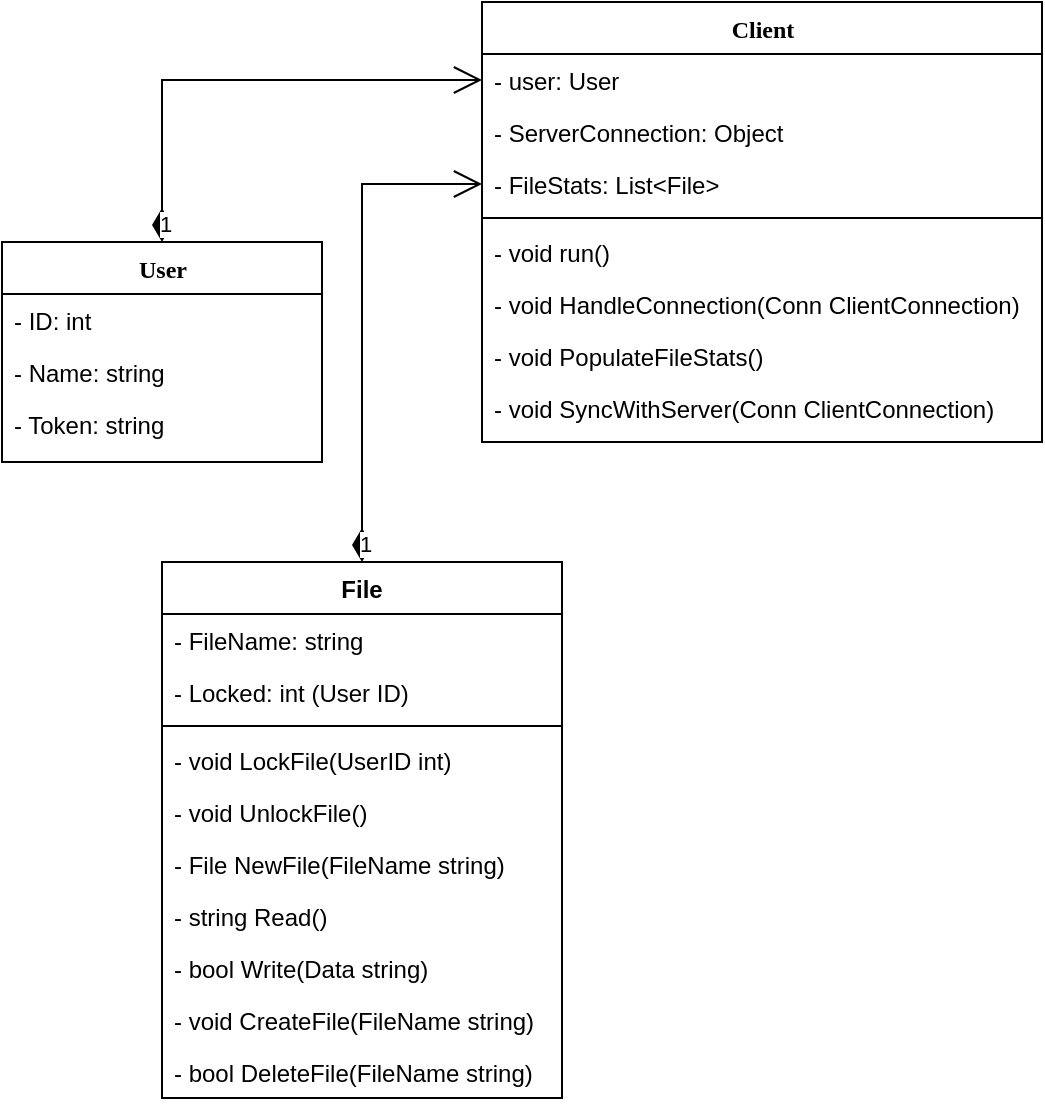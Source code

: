 <mxfile version="20.8.16" type="device"><diagram id="wsrgWGqafsRACxQojRm2" name="Page-1"><mxGraphModel dx="1050" dy="549" grid="1" gridSize="10" guides="1" tooltips="1" connect="1" arrows="1" fold="1" page="1" pageScale="1" pageWidth="827" pageHeight="1169" math="0" shadow="0"><root><mxCell id="0"/><mxCell id="1" parent="0"/><mxCell id="jyWb-1rqaShGzZFzjHgC-1" value="Client" style="swimlane;html=1;fontStyle=1;align=center;verticalAlign=top;childLayout=stackLayout;horizontal=1;startSize=26;horizontalStack=0;resizeParent=1;resizeLast=0;collapsible=1;marginBottom=0;swimlaneFillColor=#ffffff;rounded=0;shadow=0;comic=0;labelBackgroundColor=none;strokeWidth=1;fillColor=none;fontFamily=Verdana;fontSize=12" vertex="1" parent="1"><mxGeometry x="400" y="80" width="280" height="220" as="geometry"/></mxCell><mxCell id="jyWb-1rqaShGzZFzjHgC-3" value="- user: User" style="text;html=1;strokeColor=none;fillColor=none;align=left;verticalAlign=top;spacingLeft=4;spacingRight=4;whiteSpace=wrap;overflow=hidden;rotatable=0;points=[[0,0.5],[1,0.5]];portConstraint=eastwest;" vertex="1" parent="jyWb-1rqaShGzZFzjHgC-1"><mxGeometry y="26" width="280" height="26" as="geometry"/></mxCell><mxCell id="jyWb-1rqaShGzZFzjHgC-2" value="- ServerConnection: Object" style="text;html=1;strokeColor=none;fillColor=none;align=left;verticalAlign=top;spacingLeft=4;spacingRight=4;whiteSpace=wrap;overflow=hidden;rotatable=0;points=[[0,0.5],[1,0.5]];portConstraint=eastwest;" vertex="1" parent="jyWb-1rqaShGzZFzjHgC-1"><mxGeometry y="52" width="280" height="26" as="geometry"/></mxCell><mxCell id="jyWb-1rqaShGzZFzjHgC-4" value="- FileStats: List&amp;lt;File&amp;gt;" style="text;html=1;strokeColor=none;fillColor=none;align=left;verticalAlign=top;spacingLeft=4;spacingRight=4;whiteSpace=wrap;overflow=hidden;rotatable=0;points=[[0,0.5],[1,0.5]];portConstraint=eastwest;" vertex="1" parent="jyWb-1rqaShGzZFzjHgC-1"><mxGeometry y="78" width="280" height="26" as="geometry"/></mxCell><mxCell id="jyWb-1rqaShGzZFzjHgC-5" value="" style="line;html=1;strokeWidth=1;fillColor=none;align=left;verticalAlign=middle;spacingTop=-1;spacingLeft=3;spacingRight=3;rotatable=0;labelPosition=right;points=[];portConstraint=eastwest;" vertex="1" parent="jyWb-1rqaShGzZFzjHgC-1"><mxGeometry y="104" width="280" height="8" as="geometry"/></mxCell><mxCell id="jyWb-1rqaShGzZFzjHgC-6" value="- void run()" style="text;html=1;strokeColor=none;fillColor=none;align=left;verticalAlign=top;spacingLeft=4;spacingRight=4;whiteSpace=wrap;overflow=hidden;rotatable=0;points=[[0,0.5],[1,0.5]];portConstraint=eastwest;" vertex="1" parent="jyWb-1rqaShGzZFzjHgC-1"><mxGeometry y="112" width="280" height="26" as="geometry"/></mxCell><mxCell id="jyWb-1rqaShGzZFzjHgC-8" value="- void HandleConnection(Conn ClientConnection)" style="text;strokeColor=none;fillColor=none;align=left;verticalAlign=top;spacingLeft=4;spacingRight=4;overflow=hidden;rotatable=0;points=[[0,0.5],[1,0.5]];portConstraint=eastwest;" vertex="1" parent="jyWb-1rqaShGzZFzjHgC-1"><mxGeometry y="138" width="280" height="26" as="geometry"/></mxCell><mxCell id="A3nQ_G_mFuLTV8xZEiHO-1" value="- void PopulateFileStats()" style="text;strokeColor=none;fillColor=none;align=left;verticalAlign=top;spacingLeft=4;spacingRight=4;overflow=hidden;rotatable=0;points=[[0,0.5],[1,0.5]];portConstraint=eastwest;" vertex="1" parent="jyWb-1rqaShGzZFzjHgC-1"><mxGeometry y="164" width="280" height="26" as="geometry"/></mxCell><mxCell id="jyWb-1rqaShGzZFzjHgC-9" value="- void SyncWithServer(Conn ClientConnection)" style="text;strokeColor=none;fillColor=none;align=left;verticalAlign=top;spacingLeft=4;spacingRight=4;overflow=hidden;rotatable=0;points=[[0,0.5],[1,0.5]];portConstraint=eastwest;" vertex="1" parent="jyWb-1rqaShGzZFzjHgC-1"><mxGeometry y="190" width="280" height="26" as="geometry"/></mxCell><mxCell id="jyWb-1rqaShGzZFzjHgC-11" value="User" style="swimlane;html=1;fontStyle=1;align=center;verticalAlign=top;childLayout=stackLayout;horizontal=1;startSize=26;horizontalStack=0;resizeParent=1;resizeLast=0;collapsible=1;marginBottom=0;swimlaneFillColor=#ffffff;rounded=0;shadow=0;comic=0;labelBackgroundColor=none;strokeWidth=1;fillColor=none;fontFamily=Verdana;fontSize=12" vertex="1" parent="1"><mxGeometry x="160" y="200" width="160" height="110" as="geometry"/></mxCell><mxCell id="jyWb-1rqaShGzZFzjHgC-12" value="- ID: int" style="text;html=1;strokeColor=none;fillColor=none;align=left;verticalAlign=top;spacingLeft=4;spacingRight=4;whiteSpace=wrap;overflow=hidden;rotatable=0;points=[[0,0.5],[1,0.5]];portConstraint=eastwest;" vertex="1" parent="jyWb-1rqaShGzZFzjHgC-11"><mxGeometry y="26" width="160" height="26" as="geometry"/></mxCell><mxCell id="jyWb-1rqaShGzZFzjHgC-13" value="- Name: string" style="text;html=1;strokeColor=none;fillColor=none;align=left;verticalAlign=top;spacingLeft=4;spacingRight=4;whiteSpace=wrap;overflow=hidden;rotatable=0;points=[[0,0.5],[1,0.5]];portConstraint=eastwest;" vertex="1" parent="jyWb-1rqaShGzZFzjHgC-11"><mxGeometry y="52" width="160" height="26" as="geometry"/></mxCell><mxCell id="jyWb-1rqaShGzZFzjHgC-14" value="- Token: string" style="text;html=1;strokeColor=none;fillColor=none;align=left;verticalAlign=top;spacingLeft=4;spacingRight=4;whiteSpace=wrap;overflow=hidden;rotatable=0;points=[[0,0.5],[1,0.5]];portConstraint=eastwest;" vertex="1" parent="jyWb-1rqaShGzZFzjHgC-11"><mxGeometry y="78" width="160" height="26" as="geometry"/></mxCell><mxCell id="jyWb-1rqaShGzZFzjHgC-15" value="1" style="endArrow=open;html=1;endSize=12;startArrow=diamondThin;startSize=14;startFill=1;edgeStyle=orthogonalEdgeStyle;align=left;verticalAlign=bottom;rounded=0;entryX=0;entryY=0.5;entryDx=0;entryDy=0;exitX=0.5;exitY=0;exitDx=0;exitDy=0;" edge="1" parent="1" source="jyWb-1rqaShGzZFzjHgC-11" target="jyWb-1rqaShGzZFzjHgC-3"><mxGeometry x="-1" y="3" relative="1" as="geometry"><mxPoint x="200" y="350" as="sourcePoint"/><mxPoint x="360" y="350" as="targetPoint"/></mxGeometry></mxCell><mxCell id="jyWb-1rqaShGzZFzjHgC-16" value="File" style="swimlane;fontStyle=1;align=center;verticalAlign=top;childLayout=stackLayout;horizontal=1;startSize=26;horizontalStack=0;resizeParent=1;resizeParentMax=0;resizeLast=0;collapsible=1;marginBottom=0;" vertex="1" parent="1"><mxGeometry x="240" y="360" width="200" height="268" as="geometry"/></mxCell><mxCell id="jyWb-1rqaShGzZFzjHgC-17" value="- FileName: string" style="text;strokeColor=none;fillColor=none;align=left;verticalAlign=top;spacingLeft=4;spacingRight=4;overflow=hidden;rotatable=0;points=[[0,0.5],[1,0.5]];portConstraint=eastwest;" vertex="1" parent="jyWb-1rqaShGzZFzjHgC-16"><mxGeometry y="26" width="200" height="26" as="geometry"/></mxCell><mxCell id="jyWb-1rqaShGzZFzjHgC-18" value="- Locked: int (User ID)" style="text;strokeColor=none;fillColor=none;align=left;verticalAlign=top;spacingLeft=4;spacingRight=4;overflow=hidden;rotatable=0;points=[[0,0.5],[1,0.5]];portConstraint=eastwest;" vertex="1" parent="jyWb-1rqaShGzZFzjHgC-16"><mxGeometry y="52" width="200" height="26" as="geometry"/></mxCell><mxCell id="jyWb-1rqaShGzZFzjHgC-19" value="" style="line;strokeWidth=1;fillColor=none;align=left;verticalAlign=middle;spacingTop=-1;spacingLeft=3;spacingRight=3;rotatable=0;labelPosition=right;points=[];portConstraint=eastwest;strokeColor=inherit;" vertex="1" parent="jyWb-1rqaShGzZFzjHgC-16"><mxGeometry y="78" width="200" height="8" as="geometry"/></mxCell><mxCell id="jyWb-1rqaShGzZFzjHgC-20" value="- void LockFile(UserID int)" style="text;strokeColor=none;fillColor=none;align=left;verticalAlign=top;spacingLeft=4;spacingRight=4;overflow=hidden;rotatable=0;points=[[0,0.5],[1,0.5]];portConstraint=eastwest;" vertex="1" parent="jyWb-1rqaShGzZFzjHgC-16"><mxGeometry y="86" width="200" height="26" as="geometry"/></mxCell><mxCell id="jyWb-1rqaShGzZFzjHgC-21" value="- void UnlockFile()" style="text;strokeColor=none;fillColor=none;align=left;verticalAlign=top;spacingLeft=4;spacingRight=4;overflow=hidden;rotatable=0;points=[[0,0.5],[1,0.5]];portConstraint=eastwest;" vertex="1" parent="jyWb-1rqaShGzZFzjHgC-16"><mxGeometry y="112" width="200" height="26" as="geometry"/></mxCell><mxCell id="jyWb-1rqaShGzZFzjHgC-22" value="- File NewFile(FileName string)" style="text;strokeColor=none;fillColor=none;align=left;verticalAlign=top;spacingLeft=4;spacingRight=4;overflow=hidden;rotatable=0;points=[[0,0.5],[1,0.5]];portConstraint=eastwest;" vertex="1" parent="jyWb-1rqaShGzZFzjHgC-16"><mxGeometry y="138" width="200" height="26" as="geometry"/></mxCell><mxCell id="jyWb-1rqaShGzZFzjHgC-23" value="- string Read()" style="text;strokeColor=none;fillColor=none;align=left;verticalAlign=top;spacingLeft=4;spacingRight=4;overflow=hidden;rotatable=0;points=[[0,0.5],[1,0.5]];portConstraint=eastwest;" vertex="1" parent="jyWb-1rqaShGzZFzjHgC-16"><mxGeometry y="164" width="200" height="26" as="geometry"/></mxCell><mxCell id="jyWb-1rqaShGzZFzjHgC-24" value="- bool Write(Data string)" style="text;strokeColor=none;fillColor=none;align=left;verticalAlign=top;spacingLeft=4;spacingRight=4;overflow=hidden;rotatable=0;points=[[0,0.5],[1,0.5]];portConstraint=eastwest;" vertex="1" parent="jyWb-1rqaShGzZFzjHgC-16"><mxGeometry y="190" width="200" height="26" as="geometry"/></mxCell><mxCell id="jyWb-1rqaShGzZFzjHgC-25" value="- void CreateFile(FileName string)" style="text;strokeColor=none;fillColor=none;align=left;verticalAlign=top;spacingLeft=4;spacingRight=4;overflow=hidden;rotatable=0;points=[[0,0.5],[1,0.5]];portConstraint=eastwest;" vertex="1" parent="jyWb-1rqaShGzZFzjHgC-16"><mxGeometry y="216" width="200" height="26" as="geometry"/></mxCell><mxCell id="jyWb-1rqaShGzZFzjHgC-26" value="- bool DeleteFile(FileName string)" style="text;strokeColor=none;fillColor=none;align=left;verticalAlign=top;spacingLeft=4;spacingRight=4;overflow=hidden;rotatable=0;points=[[0,0.5],[1,0.5]];portConstraint=eastwest;" vertex="1" parent="jyWb-1rqaShGzZFzjHgC-16"><mxGeometry y="242" width="200" height="26" as="geometry"/></mxCell><mxCell id="jyWb-1rqaShGzZFzjHgC-27" value="1" style="endArrow=open;html=1;endSize=12;startArrow=diamondThin;startSize=14;startFill=1;edgeStyle=orthogonalEdgeStyle;align=left;verticalAlign=bottom;rounded=0;entryX=0;entryY=0.5;entryDx=0;entryDy=0;exitX=0.5;exitY=0;exitDx=0;exitDy=0;" edge="1" parent="1" source="jyWb-1rqaShGzZFzjHgC-16" target="jyWb-1rqaShGzZFzjHgC-4"><mxGeometry x="-1" y="3" relative="1" as="geometry"><mxPoint x="130" y="210" as="sourcePoint"/><mxPoint x="410" y="129" as="targetPoint"/></mxGeometry></mxCell></root></mxGraphModel></diagram></mxfile>